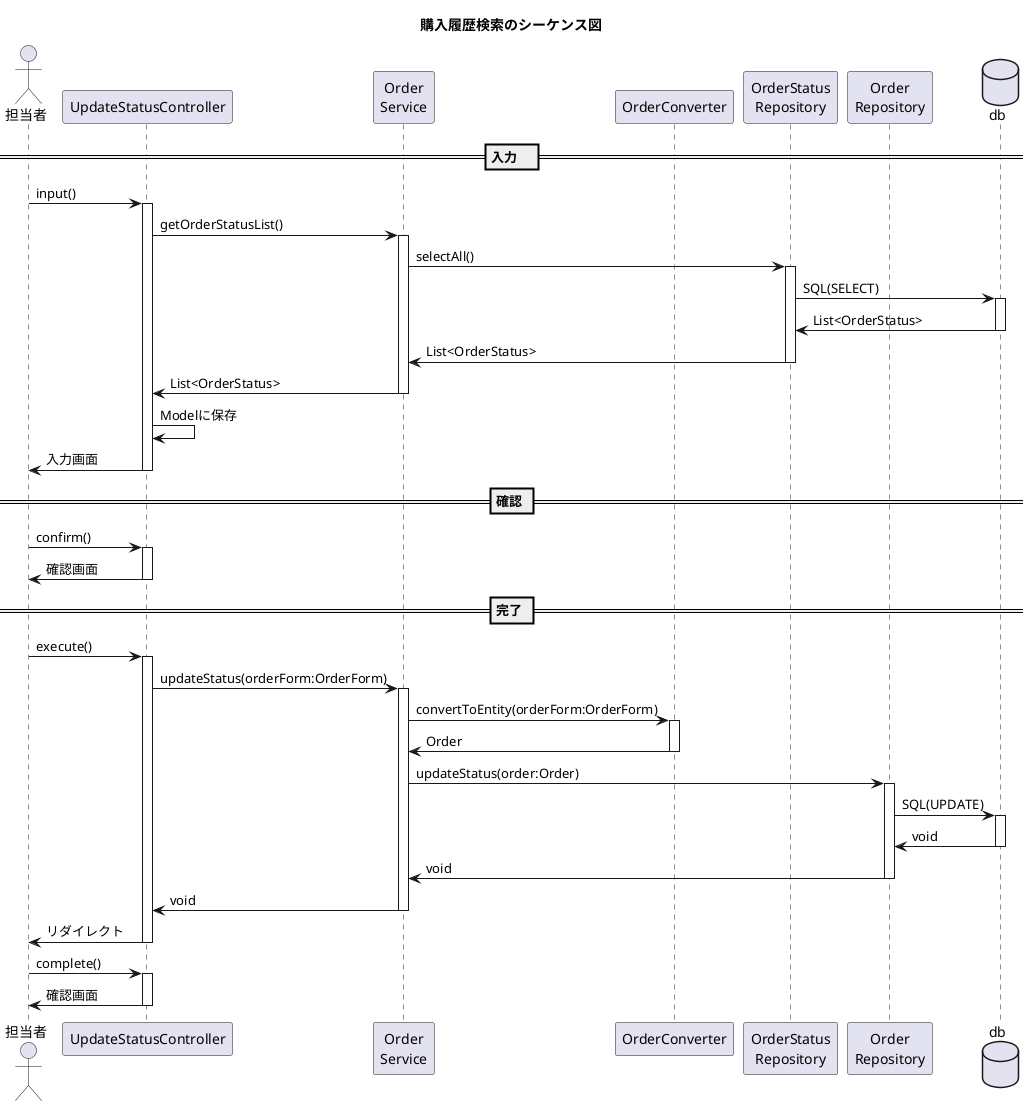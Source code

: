 @startuml

title 購入履歴検索のシーケンス図
actor "担当者" as user
participant "UpdateStatusController" as controller
participant "Order\nService" as service
participant "OrderConverter" as helper
participant "OrderStatus\nRepository" as repository1
participant "Order\nRepository" as repository2
database "db" as db

== 入力　==
user -> controller++:input()
controller -> service++:getOrderStatusList()
service -> repository1++:selectAll()
repository1 -> db++:SQL(SELECT)
db -> repository1--:List<OrderStatus>
repository1 -> service--:List<OrderStatus>
service -> controller--:List<OrderStatus>
controller -> controller:Modelに保存

controller -> user--:入力画面

== 確認 ==
user -> controller++:confirm()
controller -> user--:確認画面

== 完了 ==
user -> controller++:execute()
controller -> service++:updateStatus(orderForm:OrderForm)
service -> helper++:convertToEntity(orderForm:OrderForm)
service <- helper--:Order
service -> repository2++:updateStatus(order:Order)
repository2 -> db++:SQL(UPDATE)
repository2 <- db--:void
service <- repository2--:void
controller <- service--:void
user <- controller--:リダイレクト
user -> controller++:complete()
controller -> user--:確認画面
@enduml